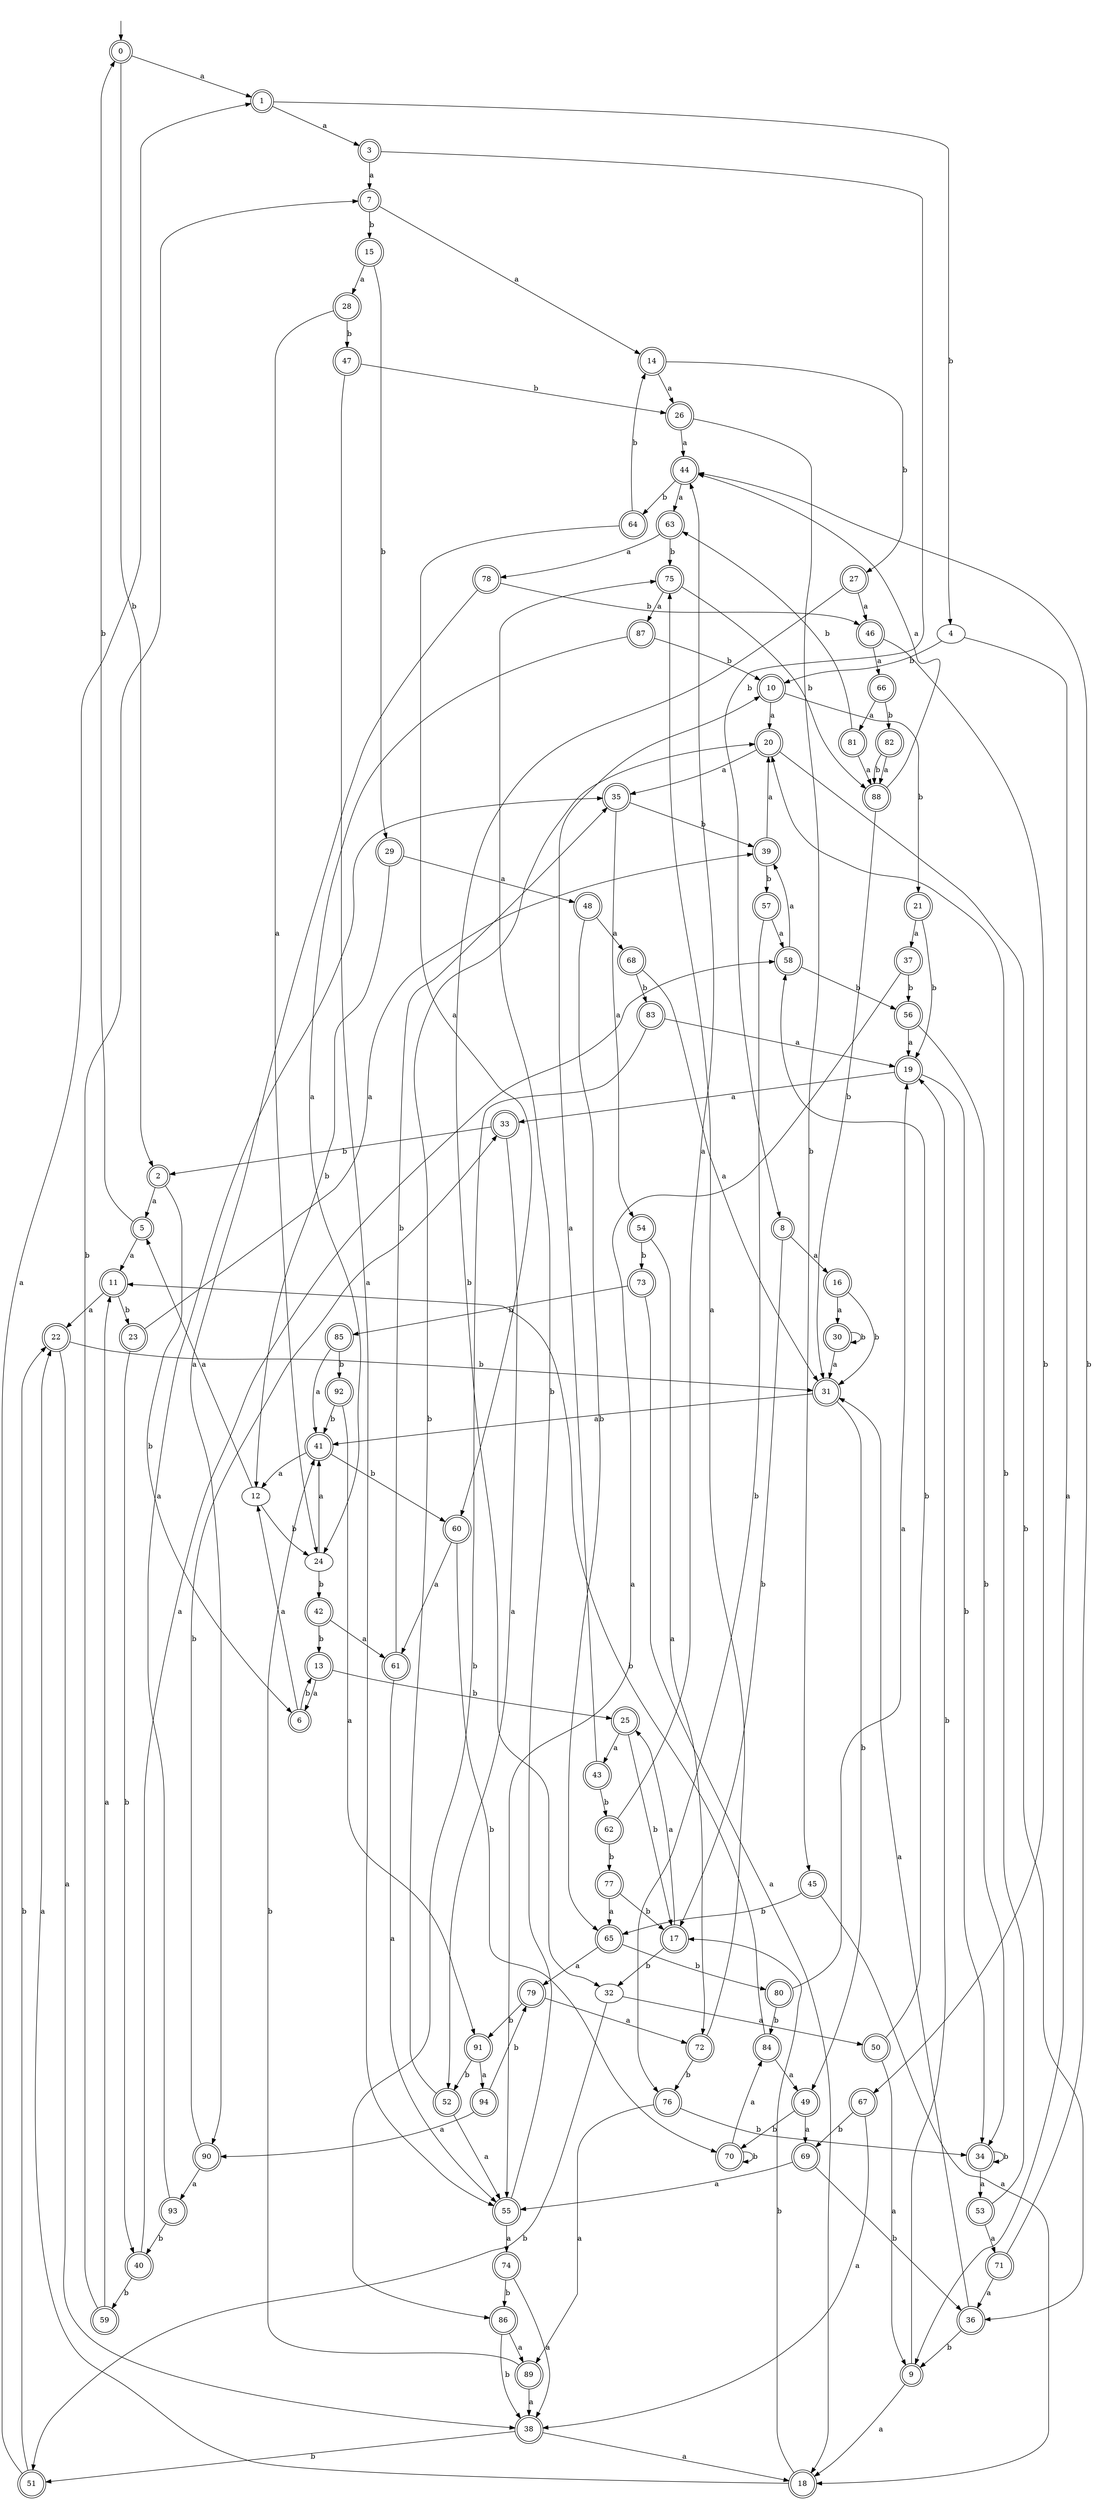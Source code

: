 digraph RandomDFA {
  __start0 [label="", shape=none];
  __start0 -> 0 [label=""];
  0 [shape=circle] [shape=doublecircle]
  0 -> 1 [label="a"]
  0 -> 2 [label="b"]
  1 [shape=doublecircle]
  1 -> 3 [label="a"]
  1 -> 4 [label="b"]
  2 [shape=doublecircle]
  2 -> 5 [label="a"]
  2 -> 6 [label="b"]
  3 [shape=doublecircle]
  3 -> 7 [label="a"]
  3 -> 8 [label="b"]
  4
  4 -> 9 [label="a"]
  4 -> 10 [label="b"]
  5 [shape=doublecircle]
  5 -> 11 [label="a"]
  5 -> 0 [label="b"]
  6 [shape=doublecircle]
  6 -> 12 [label="a"]
  6 -> 13 [label="b"]
  7 [shape=doublecircle]
  7 -> 14 [label="a"]
  7 -> 15 [label="b"]
  8 [shape=doublecircle]
  8 -> 16 [label="a"]
  8 -> 17 [label="b"]
  9 [shape=doublecircle]
  9 -> 18 [label="a"]
  9 -> 19 [label="b"]
  10 [shape=doublecircle]
  10 -> 20 [label="a"]
  10 -> 21 [label="b"]
  11 [shape=doublecircle]
  11 -> 22 [label="a"]
  11 -> 23 [label="b"]
  12
  12 -> 5 [label="a"]
  12 -> 24 [label="b"]
  13 [shape=doublecircle]
  13 -> 6 [label="a"]
  13 -> 25 [label="b"]
  14 [shape=doublecircle]
  14 -> 26 [label="a"]
  14 -> 27 [label="b"]
  15 [shape=doublecircle]
  15 -> 28 [label="a"]
  15 -> 29 [label="b"]
  16 [shape=doublecircle]
  16 -> 30 [label="a"]
  16 -> 31 [label="b"]
  17 [shape=doublecircle]
  17 -> 25 [label="a"]
  17 -> 32 [label="b"]
  18 [shape=doublecircle]
  18 -> 22 [label="a"]
  18 -> 17 [label="b"]
  19 [shape=doublecircle]
  19 -> 33 [label="a"]
  19 -> 34 [label="b"]
  20 [shape=doublecircle]
  20 -> 35 [label="a"]
  20 -> 36 [label="b"]
  21 [shape=doublecircle]
  21 -> 37 [label="a"]
  21 -> 19 [label="b"]
  22 [shape=doublecircle]
  22 -> 38 [label="a"]
  22 -> 31 [label="b"]
  23 [shape=doublecircle]
  23 -> 39 [label="a"]
  23 -> 40 [label="b"]
  24
  24 -> 41 [label="a"]
  24 -> 42 [label="b"]
  25 [shape=doublecircle]
  25 -> 43 [label="a"]
  25 -> 17 [label="b"]
  26 [shape=doublecircle]
  26 -> 44 [label="a"]
  26 -> 45 [label="b"]
  27 [shape=doublecircle]
  27 -> 46 [label="a"]
  27 -> 32 [label="b"]
  28 [shape=doublecircle]
  28 -> 24 [label="a"]
  28 -> 47 [label="b"]
  29 [shape=doublecircle]
  29 -> 48 [label="a"]
  29 -> 12 [label="b"]
  30 [shape=doublecircle]
  30 -> 31 [label="a"]
  30 -> 30 [label="b"]
  31 [shape=doublecircle]
  31 -> 41 [label="a"]
  31 -> 49 [label="b"]
  32
  32 -> 50 [label="a"]
  32 -> 51 [label="b"]
  33 [shape=doublecircle]
  33 -> 52 [label="a"]
  33 -> 2 [label="b"]
  34 [shape=doublecircle]
  34 -> 53 [label="a"]
  34 -> 34 [label="b"]
  35 [shape=doublecircle]
  35 -> 54 [label="a"]
  35 -> 39 [label="b"]
  36 [shape=doublecircle]
  36 -> 31 [label="a"]
  36 -> 9 [label="b"]
  37 [shape=doublecircle]
  37 -> 55 [label="a"]
  37 -> 56 [label="b"]
  38 [shape=doublecircle]
  38 -> 18 [label="a"]
  38 -> 51 [label="b"]
  39 [shape=doublecircle]
  39 -> 20 [label="a"]
  39 -> 57 [label="b"]
  40 [shape=doublecircle]
  40 -> 58 [label="a"]
  40 -> 59 [label="b"]
  41 [shape=doublecircle]
  41 -> 12 [label="a"]
  41 -> 60 [label="b"]
  42 [shape=doublecircle]
  42 -> 61 [label="a"]
  42 -> 13 [label="b"]
  43 [shape=doublecircle]
  43 -> 10 [label="a"]
  43 -> 62 [label="b"]
  44 [shape=doublecircle]
  44 -> 63 [label="a"]
  44 -> 64 [label="b"]
  45 [shape=doublecircle]
  45 -> 18 [label="a"]
  45 -> 65 [label="b"]
  46 [shape=doublecircle]
  46 -> 66 [label="a"]
  46 -> 67 [label="b"]
  47 [shape=doublecircle]
  47 -> 55 [label="a"]
  47 -> 26 [label="b"]
  48 [shape=doublecircle]
  48 -> 68 [label="a"]
  48 -> 65 [label="b"]
  49 [shape=doublecircle]
  49 -> 69 [label="a"]
  49 -> 70 [label="b"]
  50 [shape=doublecircle]
  50 -> 9 [label="a"]
  50 -> 58 [label="b"]
  51 [shape=doublecircle]
  51 -> 1 [label="a"]
  51 -> 22 [label="b"]
  52 [shape=doublecircle]
  52 -> 55 [label="a"]
  52 -> 20 [label="b"]
  53 [shape=doublecircle]
  53 -> 71 [label="a"]
  53 -> 20 [label="b"]
  54 [shape=doublecircle]
  54 -> 72 [label="a"]
  54 -> 73 [label="b"]
  55 [shape=doublecircle]
  55 -> 74 [label="a"]
  55 -> 75 [label="b"]
  56 [shape=doublecircle]
  56 -> 19 [label="a"]
  56 -> 34 [label="b"]
  57 [shape=doublecircle]
  57 -> 58 [label="a"]
  57 -> 76 [label="b"]
  58 [shape=doublecircle]
  58 -> 39 [label="a"]
  58 -> 56 [label="b"]
  59 [shape=doublecircle]
  59 -> 11 [label="a"]
  59 -> 7 [label="b"]
  60 [shape=doublecircle]
  60 -> 61 [label="a"]
  60 -> 70 [label="b"]
  61 [shape=doublecircle]
  61 -> 55 [label="a"]
  61 -> 35 [label="b"]
  62 [shape=doublecircle]
  62 -> 44 [label="a"]
  62 -> 77 [label="b"]
  63 [shape=doublecircle]
  63 -> 78 [label="a"]
  63 -> 75 [label="b"]
  64 [shape=doublecircle]
  64 -> 60 [label="a"]
  64 -> 14 [label="b"]
  65 [shape=doublecircle]
  65 -> 79 [label="a"]
  65 -> 80 [label="b"]
  66 [shape=doublecircle]
  66 -> 81 [label="a"]
  66 -> 82 [label="b"]
  67 [shape=doublecircle]
  67 -> 38 [label="a"]
  67 -> 69 [label="b"]
  68 [shape=doublecircle]
  68 -> 31 [label="a"]
  68 -> 83 [label="b"]
  69 [shape=doublecircle]
  69 -> 55 [label="a"]
  69 -> 36 [label="b"]
  70 [shape=doublecircle]
  70 -> 84 [label="a"]
  70 -> 70 [label="b"]
  71 [shape=doublecircle]
  71 -> 36 [label="a"]
  71 -> 44 [label="b"]
  72 [shape=doublecircle]
  72 -> 75 [label="a"]
  72 -> 76 [label="b"]
  73 [shape=doublecircle]
  73 -> 18 [label="a"]
  73 -> 85 [label="b"]
  74 [shape=doublecircle]
  74 -> 38 [label="a"]
  74 -> 86 [label="b"]
  75 [shape=doublecircle]
  75 -> 87 [label="a"]
  75 -> 88 [label="b"]
  76 [shape=doublecircle]
  76 -> 89 [label="a"]
  76 -> 34 [label="b"]
  77 [shape=doublecircle]
  77 -> 65 [label="a"]
  77 -> 17 [label="b"]
  78 [shape=doublecircle]
  78 -> 90 [label="a"]
  78 -> 46 [label="b"]
  79 [shape=doublecircle]
  79 -> 72 [label="a"]
  79 -> 91 [label="b"]
  80 [shape=doublecircle]
  80 -> 19 [label="a"]
  80 -> 84 [label="b"]
  81 [shape=doublecircle]
  81 -> 88 [label="a"]
  81 -> 63 [label="b"]
  82 [shape=doublecircle]
  82 -> 88 [label="a"]
  82 -> 88 [label="b"]
  83 [shape=doublecircle]
  83 -> 19 [label="a"]
  83 -> 86 [label="b"]
  84 [shape=doublecircle]
  84 -> 49 [label="a"]
  84 -> 11 [label="b"]
  85 [shape=doublecircle]
  85 -> 41 [label="a"]
  85 -> 92 [label="b"]
  86 [shape=doublecircle]
  86 -> 89 [label="a"]
  86 -> 38 [label="b"]
  87 [shape=doublecircle]
  87 -> 24 [label="a"]
  87 -> 10 [label="b"]
  88 [shape=doublecircle]
  88 -> 44 [label="a"]
  88 -> 31 [label="b"]
  89 [shape=doublecircle]
  89 -> 38 [label="a"]
  89 -> 41 [label="b"]
  90 [shape=doublecircle]
  90 -> 93 [label="a"]
  90 -> 33 [label="b"]
  91 [shape=doublecircle]
  91 -> 94 [label="a"]
  91 -> 52 [label="b"]
  92 [shape=doublecircle]
  92 -> 91 [label="a"]
  92 -> 41 [label="b"]
  93 [shape=doublecircle]
  93 -> 35 [label="a"]
  93 -> 40 [label="b"]
  94 [shape=doublecircle]
  94 -> 90 [label="a"]
  94 -> 79 [label="b"]
}
